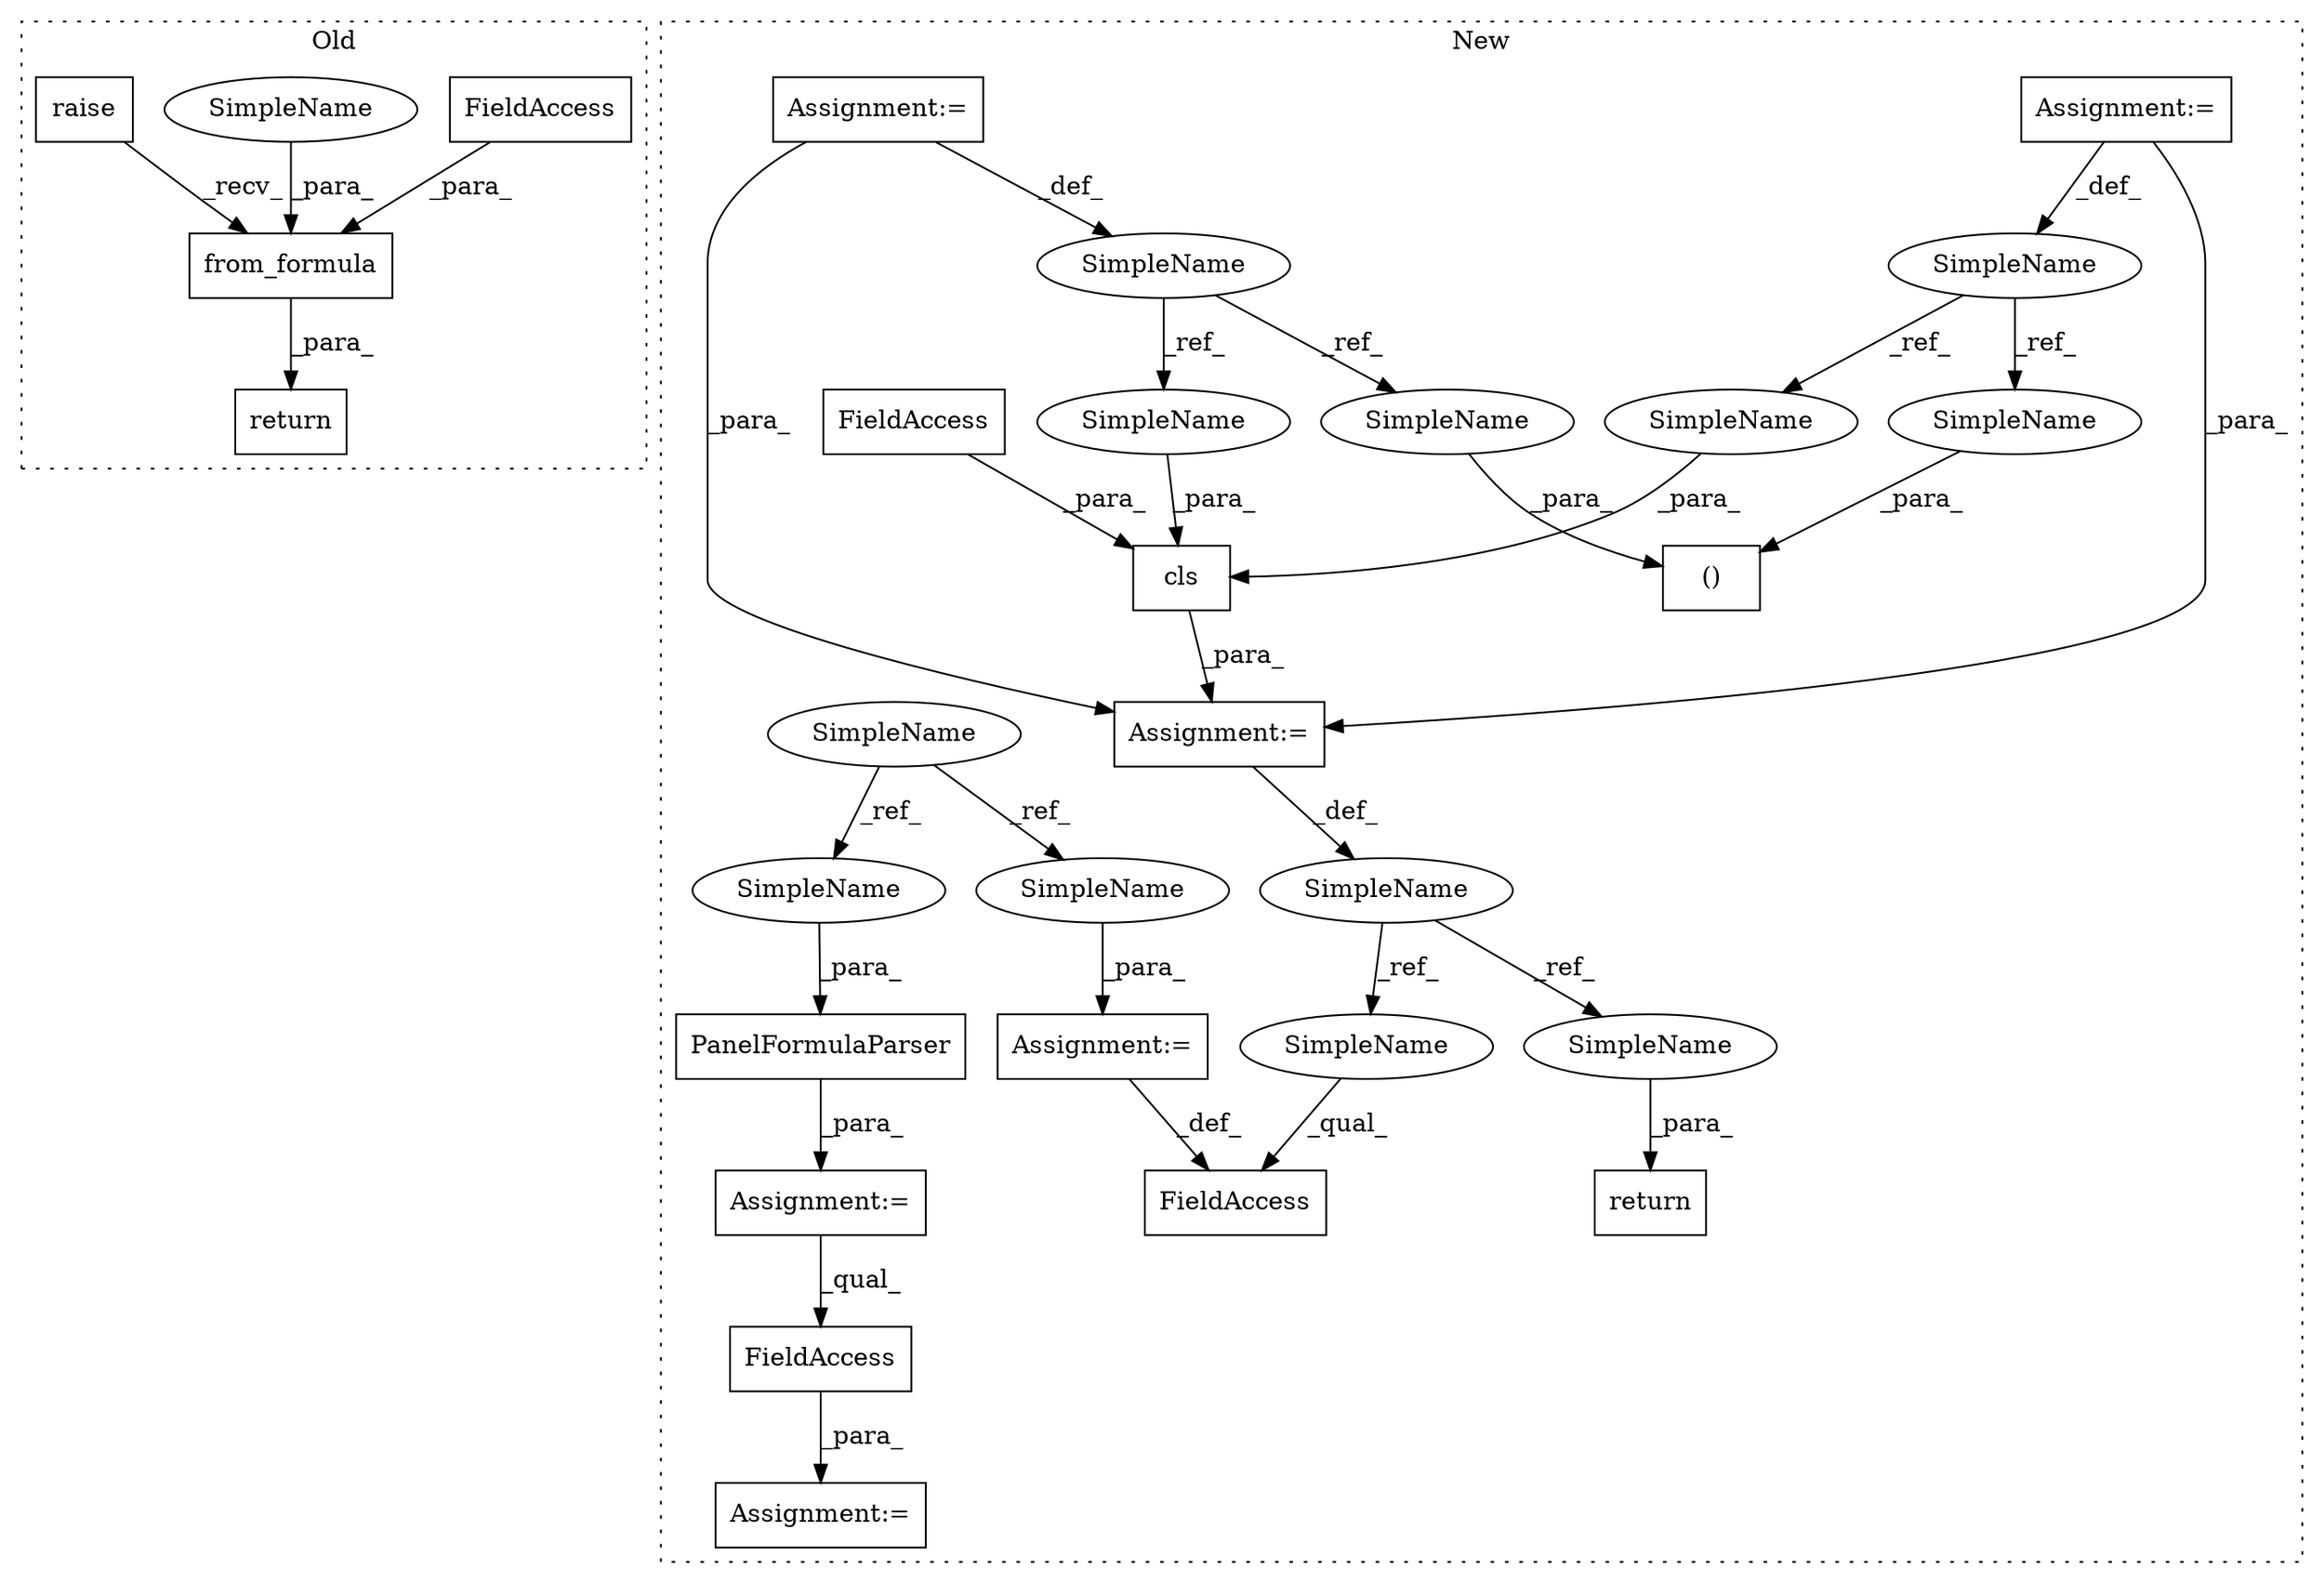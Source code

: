 digraph G {
subgraph cluster0 {
1 [label="raise" a="32" s="45395,45418" l="6,1" shape="box"];
3 [label="return" a="41" s="45388" l="7" shape="box"];
10 [label="from_formula" a="32" s="45420,45453" l="13,1" shape="box"];
11 [label="FieldAccess" a="22" s="45446" l="7" shape="box"];
30 [label="SimpleName" a="42" s="45433" l="7" shape="ellipse"];
label = "Old";
style="dotted";
}
subgraph cluster1 {
2 [label="cls" a="32" s="47923,47949" l="4,1" shape="box"];
4 [label="return" a="41" s="47981" l="7" shape="box"];
5 [label="Assignment:=" a="7" s="47764" l="4" shape="box"];
6 [label="SimpleName" a="42" s="47919" l="3" shape="ellipse"];
7 [label="FieldAccess" a="22" s="47956" l="11" shape="box"];
8 [label="Assignment:=" a="7" s="47922" l="1" shape="box"];
9 [label="FieldAccess" a="22" s="47942" l="7" shape="box"];
12 [label="Assignment:=" a="7" s="47967" l="1" shape="box"];
13 [label="()" a="106" s="47874" l="26" shape="box"];
14 [label="SimpleName" a="42" s="47809" l="9" shape="ellipse"];
15 [label="SimpleName" a="42" s="47764" l="4" shape="ellipse"];
16 [label="Assignment:=" a="7" s="47809" l="9" shape="box"];
17 [label="SimpleName" a="42" s="47712" l="7" shape="ellipse"];
18 [label="PanelFormulaParser" a="32" s="47831,47862" l="19,1" shape="box"];
19 [label="FieldAccess" a="22" s="47902" l="11" shape="box"];
20 [label="Assignment:=" a="7" s="47830" l="1" shape="box"];
21 [label="Assignment:=" a="7" s="47900" l="2" shape="box"];
22 [label="SimpleName" a="42" s="47956" l="3" shape="ellipse"];
23 [label="SimpleName" a="42" s="47988" l="3" shape="ellipse"];
24 [label="SimpleName" a="42" s="47927" l="9" shape="ellipse"];
25 [label="SimpleName" a="42" s="47874" l="9" shape="ellipse"];
26 [label="SimpleName" a="42" s="47896" l="4" shape="ellipse"];
27 [label="SimpleName" a="42" s="47937" l="4" shape="ellipse"];
28 [label="SimpleName" a="42" s="47850" l="7" shape="ellipse"];
29 [label="SimpleName" a="42" s="47968" l="7" shape="ellipse"];
label = "New";
style="dotted";
}
1 -> 10 [label="_recv_"];
2 -> 8 [label="_para_"];
5 -> 15 [label="_def_"];
5 -> 8 [label="_para_"];
6 -> 22 [label="_ref_"];
6 -> 23 [label="_ref_"];
8 -> 6 [label="_def_"];
9 -> 2 [label="_para_"];
10 -> 3 [label="_para_"];
11 -> 10 [label="_para_"];
12 -> 7 [label="_def_"];
14 -> 24 [label="_ref_"];
14 -> 25 [label="_ref_"];
15 -> 26 [label="_ref_"];
15 -> 27 [label="_ref_"];
16 -> 8 [label="_para_"];
16 -> 14 [label="_def_"];
17 -> 29 [label="_ref_"];
17 -> 28 [label="_ref_"];
18 -> 20 [label="_para_"];
19 -> 21 [label="_para_"];
20 -> 19 [label="_qual_"];
22 -> 7 [label="_qual_"];
23 -> 4 [label="_para_"];
24 -> 2 [label="_para_"];
25 -> 13 [label="_para_"];
26 -> 13 [label="_para_"];
27 -> 2 [label="_para_"];
28 -> 18 [label="_para_"];
29 -> 12 [label="_para_"];
30 -> 10 [label="_para_"];
}